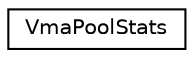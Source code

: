 digraph "Graphical Class Hierarchy"
{
  edge [fontname="Helvetica",fontsize="10",labelfontname="Helvetica",labelfontsize="10"];
  node [fontname="Helvetica",fontsize="10",shape=record];
  rankdir="LR";
  Node0 [label="VmaPoolStats",height=0.2,width=0.4,color="black", fillcolor="white", style="filled",URL="$structVmaPoolStats.html",tooltip="Describes parameter of existing VmaPool. "];
}
